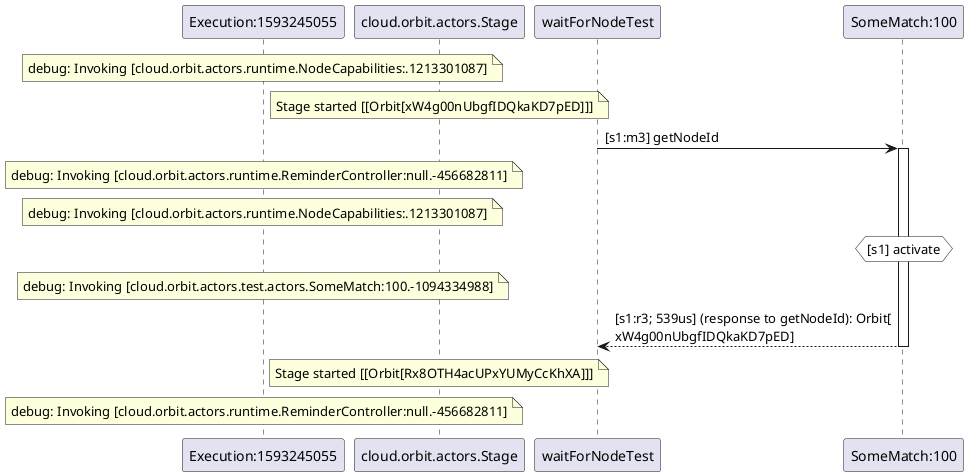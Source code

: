@startuml
note over "Execution:1593245055": debug: Invoking [cloud.orbit.actors.runtime.NodeCapabilities:.1213301087] 
note over "cloud.orbit.actors.Stage": Stage started [[Orbit[xW4g00nUbgfIDQkaKD7pED]]]
"waitForNodeTest" -> "SomeMatch:100" : [s1:m3] getNodeId
activate "SomeMatch:100"
note over "Execution:1593245055": debug: Invoking [cloud.orbit.actors.runtime.ReminderController:null.-456682811] 
note over "Execution:1593245055": debug: Invoking [cloud.orbit.actors.runtime.NodeCapabilities:.1213301087] 
hnote over "SomeMatch:100" #white : [s1] activate
note over "Execution:1593245055": debug: Invoking [cloud.orbit.actors.test.actors.SomeMatch:100.-1094334988] 
"SomeMatch:100" --> "waitForNodeTest" : [s1:r3; 539us] (response to getNodeId): Orbit[\nxW4g00nUbgfIDQkaKD7pED]
deactivate "SomeMatch:100"
note over "cloud.orbit.actors.Stage": Stage started [[Orbit[Rx8OTH4acUPxYUMyCcKhXA]]]
note over "Execution:1593245055": debug: Invoking [cloud.orbit.actors.runtime.ReminderController:null.-456682811] 
@enduml
